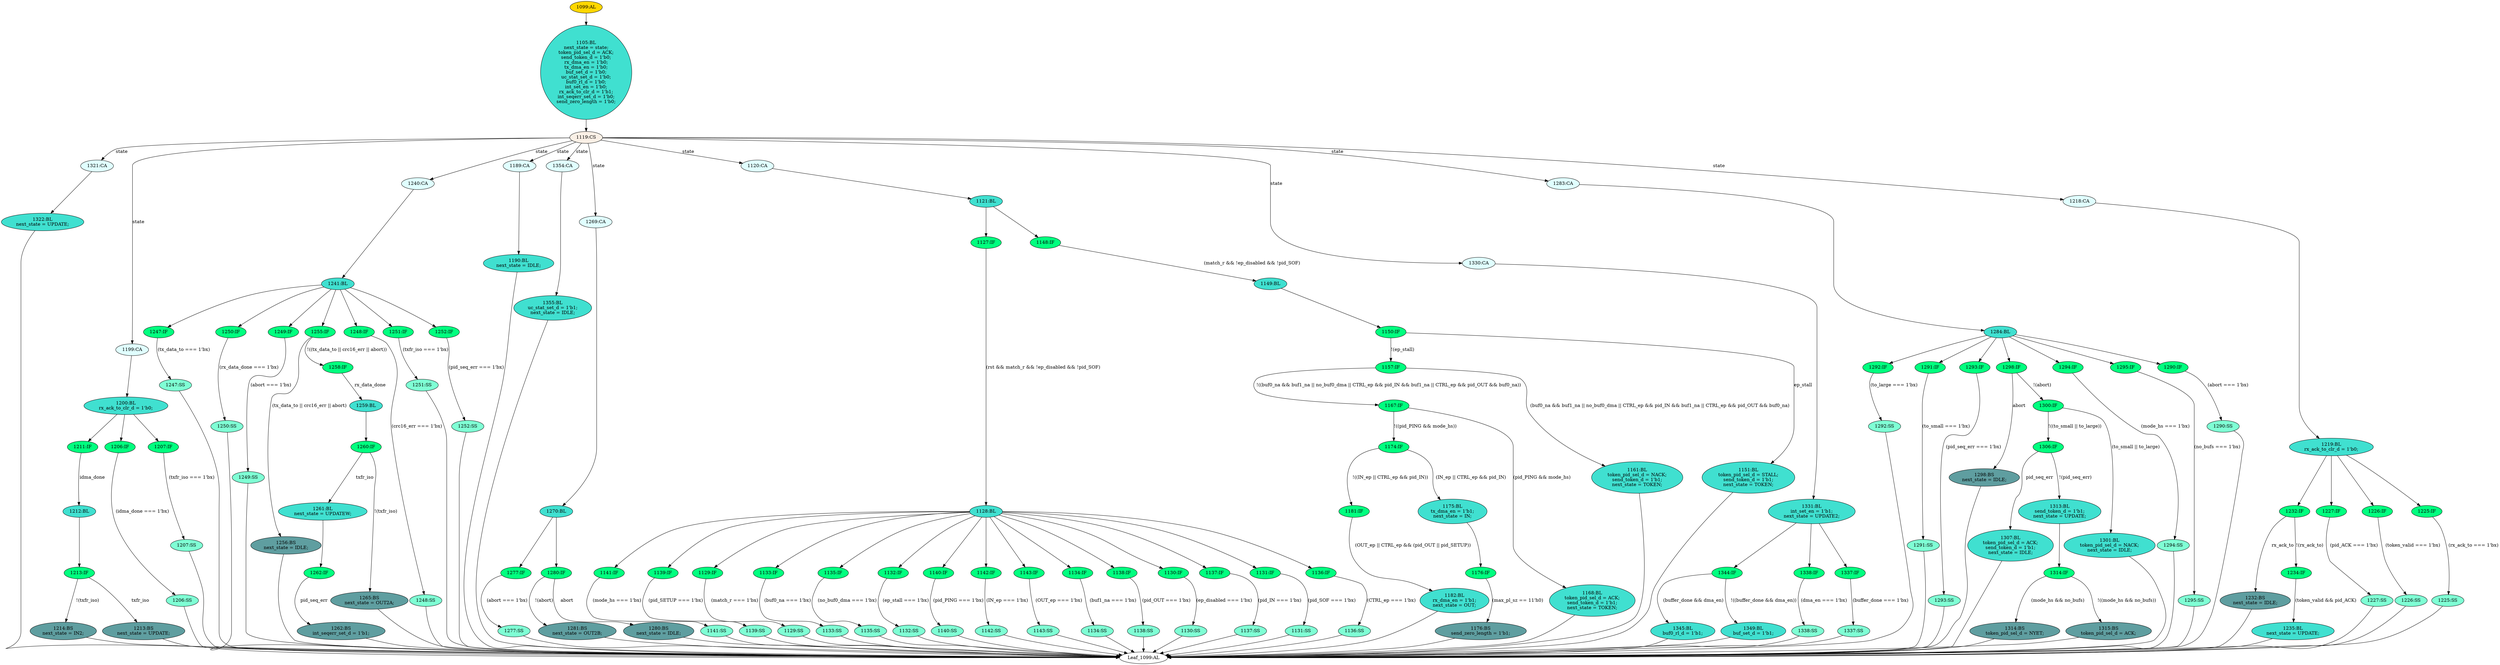 strict digraph "" {
	node [label="\N"];
	"1291:SS"	 [ast="<pyverilog.vparser.ast.SingleStatement object at 0x7fae5e1ca6d0>",
		fillcolor=aquamarine,
		label="1291:SS",
		statements="[]",
		style=filled,
		typ=SingleStatement];
	"Leaf_1099:AL"	 [def_var="['int_seqerr_set_d', 'buf0_rl_d', 'rx_dma_en', 'int_set_en', 'send_zero_length', 'uc_stat_set_d', 'rx_ack_to_clr_d', 'send_token_\
d', 'token_pid_sel_d', 'tx_dma_en', 'buf_set_d', 'next_state']",
		label="Leaf_1099:AL"];
	"1291:SS" -> "Leaf_1099:AL"	 [cond="[]",
		lineno=None];
	"1293:SS"	 [ast="<pyverilog.vparser.ast.SingleStatement object at 0x7fae5e1ca850>",
		fillcolor=aquamarine,
		label="1293:SS",
		statements="[]",
		style=filled,
		typ=SingleStatement];
	"1293:SS" -> "Leaf_1099:AL"	 [cond="[]",
		lineno=None];
	"1134:SS"	 [ast="<pyverilog.vparser.ast.SingleStatement object at 0x7fae5e1ca950>",
		fillcolor=aquamarine,
		label="1134:SS",
		statements="[]",
		style=filled,
		typ=SingleStatement];
	"1134:SS" -> "Leaf_1099:AL"	 [cond="[]",
		lineno=None];
	"1141:IF"	 [ast="<pyverilog.vparser.ast.IfStatement object at 0x7fae5e1caa50>",
		fillcolor=springgreen,
		label="1141:IF",
		statements="[]",
		style=filled,
		typ=IfStatement];
	"1141:SS"	 [ast="<pyverilog.vparser.ast.SingleStatement object at 0x7fae5e1cab10>",
		fillcolor=aquamarine,
		label="1141:SS",
		statements="[]",
		style=filled,
		typ=SingleStatement];
	"1141:IF" -> "1141:SS"	 [cond="['mode_hs']",
		label="(mode_hs === 1'bx)",
		lineno=1141];
	"1306:IF"	 [ast="<pyverilog.vparser.ast.IfStatement object at 0x7fae5e1cacd0>",
		fillcolor=springgreen,
		label="1306:IF",
		statements="[]",
		style=filled,
		typ=IfStatement];
	"1307:BL"	 [ast="<pyverilog.vparser.ast.Block object at 0x7fae5e1d7490>",
		fillcolor=turquoise,
		label="1307:BL
token_pid_sel_d = ACK;
send_token_d = 1'b1;
next_state = IDLE;",
		statements="[<pyverilog.vparser.ast.BlockingSubstitution object at 0x7fae5e1d74d0>, <pyverilog.vparser.ast.BlockingSubstitution object at 0x7fae5e1d7650>, <\
pyverilog.vparser.ast.BlockingSubstitution object at 0x7fae5e1d77d0>]",
		style=filled,
		typ=Block];
	"1306:IF" -> "1307:BL"	 [cond="['pid_seq_err']",
		label=pid_seq_err,
		lineno=1306];
	"1313:BL"	 [ast="<pyverilog.vparser.ast.Block object at 0x7fae5e1cad10>",
		fillcolor=turquoise,
		label="1313:BL
send_token_d = 1'b1;
next_state = UPDATE;",
		statements="[<pyverilog.vparser.ast.BlockingSubstitution object at 0x7fae5e1d71d0>, <pyverilog.vparser.ast.BlockingSubstitution object at 0x7fae5e1d7350>]",
		style=filled,
		typ=Block];
	"1306:IF" -> "1313:BL"	 [cond="['pid_seq_err']",
		label="!(pid_seq_err)",
		lineno=1306];
	"1241:BL"	 [ast="<pyverilog.vparser.ast.Block object at 0x7fae5e1d7c50>",
		fillcolor=turquoise,
		label="1241:BL",
		statements="[]",
		style=filled,
		typ=Block];
	"1247:IF"	 [ast="<pyverilog.vparser.ast.IfStatement object at 0x7fae5e1d7c90>",
		fillcolor=springgreen,
		label="1247:IF",
		statements="[]",
		style=filled,
		typ=IfStatement];
	"1241:BL" -> "1247:IF"	 [cond="[]",
		lineno=None];
	"1250:IF"	 [ast="<pyverilog.vparser.ast.IfStatement object at 0x7fae5e1e02d0>",
		fillcolor=springgreen,
		label="1250:IF",
		statements="[]",
		style=filled,
		typ=IfStatement];
	"1241:BL" -> "1250:IF"	 [cond="[]",
		lineno=None];
	"1249:IF"	 [ast="<pyverilog.vparser.ast.IfStatement object at 0x7fae5e1e00d0>",
		fillcolor=springgreen,
		label="1249:IF",
		statements="[]",
		style=filled,
		typ=IfStatement];
	"1241:BL" -> "1249:IF"	 [cond="[]",
		lineno=None];
	"1255:IF"	 [ast="<pyverilog.vparser.ast.IfStatement object at 0x7fae5e1e0910>",
		fillcolor=springgreen,
		label="1255:IF",
		statements="[]",
		style=filled,
		typ=IfStatement];
	"1241:BL" -> "1255:IF"	 [cond="[]",
		lineno=None];
	"1248:IF"	 [ast="<pyverilog.vparser.ast.IfStatement object at 0x7fae5e1d7e90>",
		fillcolor=springgreen,
		label="1248:IF",
		statements="[]",
		style=filled,
		typ=IfStatement];
	"1241:BL" -> "1248:IF"	 [cond="[]",
		lineno=None];
	"1251:IF"	 [ast="<pyverilog.vparser.ast.IfStatement object at 0x7fae5e1e0510>",
		fillcolor=springgreen,
		label="1251:IF",
		statements="[]",
		style=filled,
		typ=IfStatement];
	"1241:BL" -> "1251:IF"	 [cond="[]",
		lineno=None];
	"1252:IF"	 [ast="<pyverilog.vparser.ast.IfStatement object at 0x7fae5e1e0710>",
		fillcolor=springgreen,
		label="1252:IF",
		statements="[]",
		style=filled,
		typ=IfStatement];
	"1241:BL" -> "1252:IF"	 [cond="[]",
		lineno=None];
	"1301:BL"	 [ast="<pyverilog.vparser.ast.Block object at 0x7fae5e13a990>",
		fillcolor=turquoise,
		label="1301:BL
token_pid_sel_d = NACK;
next_state = IDLE;",
		statements="[<pyverilog.vparser.ast.BlockingSubstitution object at 0x7fae5e13a9d0>, <pyverilog.vparser.ast.BlockingSubstitution object at 0x7fae5e13ab50>]",
		style=filled,
		typ=Block];
	"1301:BL" -> "Leaf_1099:AL"	 [cond="[]",
		lineno=None];
	"1247:SS"	 [ast="<pyverilog.vparser.ast.SingleStatement object at 0x7fae5e1d7cd0>",
		fillcolor=aquamarine,
		label="1247:SS",
		statements="[]",
		style=filled,
		typ=SingleStatement];
	"1247:IF" -> "1247:SS"	 [cond="['tx_data_to']",
		label="(tx_data_to === 1'bx)",
		lineno=1247];
	"1292:IF"	 [ast="<pyverilog.vparser.ast.IfStatement object at 0x7fae5e1ea390>",
		fillcolor=springgreen,
		label="1292:IF",
		statements="[]",
		style=filled,
		typ=IfStatement];
	"1292:SS"	 [ast="<pyverilog.vparser.ast.SingleStatement object at 0x7fae5e1ea3d0>",
		fillcolor=aquamarine,
		label="1292:SS",
		statements="[]",
		style=filled,
		typ=SingleStatement];
	"1292:IF" -> "1292:SS"	 [cond="['to_large']",
		label="(to_large === 1'bx)",
		lineno=1292];
	"1157:IF"	 [ast="<pyverilog.vparser.ast.IfStatement object at 0x7fae5e1ea590>",
		fillcolor=springgreen,
		label="1157:IF",
		statements="[]",
		style=filled,
		typ=IfStatement];
	"1167:IF"	 [ast="<pyverilog.vparser.ast.IfStatement object at 0x7fae5e1ea5d0>",
		fillcolor=springgreen,
		label="1167:IF",
		statements="[]",
		style=filled,
		typ=IfStatement];
	"1157:IF" -> "1167:IF"	 [cond="['buf0_na', 'buf1_na', 'no_buf0_dma', 'CTRL_ep', 'pid_IN', 'buf1_na', 'CTRL_ep', 'pid_OUT', 'buf0_na']",
		label="!((buf0_na && buf1_na || no_buf0_dma || CTRL_ep && pid_IN && buf1_na || CTRL_ep && pid_OUT && buf0_na))",
		lineno=1157];
	"1161:BL"	 [ast="<pyverilog.vparser.ast.Block object at 0x7fae5e174710>",
		fillcolor=turquoise,
		label="1161:BL
token_pid_sel_d = NACK;
send_token_d = 1'b1;
next_state = TOKEN;",
		statements="[<pyverilog.vparser.ast.BlockingSubstitution object at 0x7fae5e174750>, <pyverilog.vparser.ast.BlockingSubstitution object at 0x7fae5e1748d0>, <\
pyverilog.vparser.ast.BlockingSubstitution object at 0x7fae5e174a50>]",
		style=filled,
		typ=Block];
	"1157:IF" -> "1161:BL"	 [cond="['buf0_na', 'buf1_na', 'no_buf0_dma', 'CTRL_ep', 'pid_IN', 'buf1_na', 'CTRL_ep', 'pid_OUT', 'buf0_na']",
		label="(buf0_na && buf1_na || no_buf0_dma || CTRL_ep && pid_IN && buf1_na || CTRL_ep && pid_OUT && buf0_na)",
		lineno=1157];
	"1212:BL"	 [ast="<pyverilog.vparser.ast.Block object at 0x7fae5e188710>",
		fillcolor=turquoise,
		label="1212:BL",
		statements="[]",
		style=filled,
		typ=Block];
	"1213:IF"	 [ast="<pyverilog.vparser.ast.IfStatement object at 0x7fae5e1d7950>",
		fillcolor=springgreen,
		label="1213:IF",
		statements="[]",
		style=filled,
		typ=IfStatement];
	"1212:BL" -> "1213:IF"	 [cond="[]",
		lineno=None];
	"1321:CA"	 [ast="<pyverilog.vparser.ast.Case object at 0x7fae5e17e050>",
		fillcolor=lightcyan,
		label="1321:CA",
		statements="[]",
		style=filled,
		typ=Case];
	"1322:BL"	 [ast="<pyverilog.vparser.ast.Block object at 0x7fae5e17e0d0>",
		fillcolor=turquoise,
		label="1322:BL
next_state = UPDATE;",
		statements="[<pyverilog.vparser.ast.BlockingSubstitution object at 0x7fae5e17e110>]",
		style=filled,
		typ=Block];
	"1321:CA" -> "1322:BL"	 [cond="[]",
		lineno=None];
	"1143:SS"	 [ast="<pyverilog.vparser.ast.SingleStatement object at 0x7fae5e1ea290>",
		fillcolor=aquamarine,
		label="1143:SS",
		statements="[]",
		style=filled,
		typ=SingleStatement];
	"1143:SS" -> "Leaf_1099:AL"	 [cond="[]",
		lineno=None];
	"1219:BL"	 [ast="<pyverilog.vparser.ast.Block object at 0x7fae5e17e450>",
		fillcolor=turquoise,
		label="1219:BL
rx_ack_to_clr_d = 1'b0;",
		statements="[<pyverilog.vparser.ast.BlockingSubstitution object at 0x7fae5e17e2d0>]",
		style=filled,
		typ=Block];
	"1232:IF"	 [ast="<pyverilog.vparser.ast.IfStatement object at 0x7fae5e17ea90>",
		fillcolor=springgreen,
		label="1232:IF",
		statements="[]",
		style=filled,
		typ=IfStatement];
	"1219:BL" -> "1232:IF"	 [cond="[]",
		lineno=None];
	"1227:IF"	 [ast="<pyverilog.vparser.ast.IfStatement object at 0x7fae5e17e890>",
		fillcolor=springgreen,
		label="1227:IF",
		statements="[]",
		style=filled,
		typ=IfStatement];
	"1219:BL" -> "1227:IF"	 [cond="[]",
		lineno=None];
	"1226:IF"	 [ast="<pyverilog.vparser.ast.IfStatement object at 0x7fae5e17e690>",
		fillcolor=springgreen,
		label="1226:IF",
		statements="[]",
		style=filled,
		typ=IfStatement];
	"1219:BL" -> "1226:IF"	 [cond="[]",
		lineno=None];
	"1225:IF"	 [ast="<pyverilog.vparser.ast.IfStatement object at 0x7fae5e17e490>",
		fillcolor=springgreen,
		label="1225:IF",
		statements="[]",
		style=filled,
		typ=IfStatement];
	"1219:BL" -> "1225:IF"	 [cond="[]",
		lineno=None];
	"1232:BS"	 [ast="<pyverilog.vparser.ast.BlockingSubstitution object at 0x7fae5e17ed90>",
		fillcolor=cadetblue,
		label="1232:BS
next_state = IDLE;",
		statements="[<pyverilog.vparser.ast.BlockingSubstitution object at 0x7fae5e17ed90>]",
		style=filled,
		typ=BlockingSubstitution];
	"1232:IF" -> "1232:BS"	 [cond="['rx_ack_to']",
		label=rx_ack_to,
		lineno=1232];
	"1234:IF"	 [ast="<pyverilog.vparser.ast.IfStatement object at 0x7fae5e17ead0>",
		fillcolor=springgreen,
		label="1234:IF",
		statements="[]",
		style=filled,
		typ=IfStatement];
	"1232:IF" -> "1234:IF"	 [cond="['rx_ack_to']",
		label="!(rx_ack_to)",
		lineno=1232];
	"1314:BS"	 [ast="<pyverilog.vparser.ast.BlockingSubstitution object at 0x7fae5e1caf50>",
		fillcolor=cadetblue,
		label="1314:BS
token_pid_sel_d = NYET;",
		statements="[<pyverilog.vparser.ast.BlockingSubstitution object at 0x7fae5e1caf50>]",
		style=filled,
		typ=BlockingSubstitution];
	"1314:BS" -> "Leaf_1099:AL"	 [cond="[]",
		lineno=None];
	"1249:SS"	 [ast="<pyverilog.vparser.ast.SingleStatement object at 0x7fae5e1e0110>",
		fillcolor=aquamarine,
		label="1249:SS",
		statements="[]",
		style=filled,
		typ=SingleStatement];
	"1249:SS" -> "Leaf_1099:AL"	 [cond="[]",
		lineno=None];
	"1227:SS"	 [ast="<pyverilog.vparser.ast.SingleStatement object at 0x7fae5e17e8d0>",
		fillcolor=aquamarine,
		label="1227:SS",
		statements="[]",
		style=filled,
		typ=SingleStatement];
	"1227:IF" -> "1227:SS"	 [cond="['pid_ACK']",
		label="(pid_ACK === 1'bx)",
		lineno=1227];
	"1262:BS"	 [ast="<pyverilog.vparser.ast.BlockingSubstitution object at 0x7fae5e1e0bd0>",
		fillcolor=cadetblue,
		label="1262:BS
int_seqerr_set_d = 1'b1;",
		statements="[<pyverilog.vparser.ast.BlockingSubstitution object at 0x7fae5e1e0bd0>]",
		style=filled,
		typ=BlockingSubstitution];
	"1262:BS" -> "Leaf_1099:AL"	 [cond="[]",
		lineno=None];
	"1226:SS"	 [ast="<pyverilog.vparser.ast.SingleStatement object at 0x7fae5e17e6d0>",
		fillcolor=aquamarine,
		label="1226:SS",
		statements="[]",
		style=filled,
		typ=SingleStatement];
	"1226:IF" -> "1226:SS"	 [cond="['token_valid']",
		label="(token_valid === 1'bx)",
		lineno=1226];
	"1256:BS"	 [ast="<pyverilog.vparser.ast.BlockingSubstitution object at 0x7fae5e1e0fd0>",
		fillcolor=cadetblue,
		label="1256:BS
next_state = IDLE;",
		statements="[<pyverilog.vparser.ast.BlockingSubstitution object at 0x7fae5e1e0fd0>]",
		style=filled,
		typ=BlockingSubstitution];
	"1256:BS" -> "Leaf_1099:AL"	 [cond="[]",
		lineno=None];
	"1199:CA"	 [ast="<pyverilog.vparser.ast.Case object at 0x7fae5e188050>",
		fillcolor=lightcyan,
		label="1199:CA",
		statements="[]",
		style=filled,
		typ=Case];
	"1200:BL"	 [ast="<pyverilog.vparser.ast.Block object at 0x7fae5e1880d0>",
		fillcolor=turquoise,
		label="1200:BL
rx_ack_to_clr_d = 1'b0;",
		statements="[<pyverilog.vparser.ast.BlockingSubstitution object at 0x7fae5e188550>]",
		style=filled,
		typ=Block];
	"1199:CA" -> "1200:BL"	 [cond="[]",
		lineno=None];
	"1277:IF"	 [ast="<pyverilog.vparser.ast.IfStatement object at 0x7fae5e1887d0>",
		fillcolor=springgreen,
		label="1277:IF",
		statements="[]",
		style=filled,
		typ=IfStatement];
	"1277:SS"	 [ast="<pyverilog.vparser.ast.SingleStatement object at 0x7fae5e188810>",
		fillcolor=aquamarine,
		label="1277:SS",
		statements="[]",
		style=filled,
		typ=SingleStatement];
	"1277:IF" -> "1277:SS"	 [cond="['abort']",
		label="(abort === 1'bx)",
		lineno=1277];
	"1174:IF"	 [ast="<pyverilog.vparser.ast.IfStatement object at 0x7fae5e1ea610>",
		fillcolor=springgreen,
		label="1174:IF",
		statements="[]",
		style=filled,
		typ=IfStatement];
	"1181:IF"	 [ast="<pyverilog.vparser.ast.IfStatement object at 0x7fae5e1ea650>",
		fillcolor=springgreen,
		label="1181:IF",
		statements="[]",
		style=filled,
		typ=IfStatement];
	"1174:IF" -> "1181:IF"	 [cond="['IN_ep', 'CTRL_ep', 'pid_IN']",
		label="!((IN_ep || CTRL_ep && pid_IN))",
		lineno=1174];
	"1175:BL"	 [ast="<pyverilog.vparser.ast.Block object at 0x7fae5e1eab10>",
		fillcolor=turquoise,
		label="1175:BL
tx_dma_en = 1'b1;
next_state = IN;",
		statements="[<pyverilog.vparser.ast.BlockingSubstitution object at 0x7fae5e1eadd0>, <pyverilog.vparser.ast.BlockingSubstitution object at 0x7fae5e1eaf10>]",
		style=filled,
		typ=Block];
	"1174:IF" -> "1175:BL"	 [cond="['IN_ep', 'CTRL_ep', 'pid_IN']",
		label="(IN_ep || CTRL_ep && pid_IN)",
		lineno=1174];
	"1139:IF"	 [ast="<pyverilog.vparser.ast.IfStatement object at 0x7fae5e1889d0>",
		fillcolor=springgreen,
		label="1139:IF",
		statements="[]",
		style=filled,
		typ=IfStatement];
	"1139:SS"	 [ast="<pyverilog.vparser.ast.SingleStatement object at 0x7fae5e188a10>",
		fillcolor=aquamarine,
		label="1139:SS",
		statements="[]",
		style=filled,
		typ=SingleStatement];
	"1139:IF" -> "1139:SS"	 [cond="['pid_SETUP']",
		label="(pid_SETUP === 1'bx)",
		lineno=1139];
	"1190:BL"	 [ast="<pyverilog.vparser.ast.Block object at 0x7fae5e188d10>",
		fillcolor=turquoise,
		label="1190:BL
next_state = IDLE;",
		statements="[<pyverilog.vparser.ast.BlockingSubstitution object at 0x7fae5e188bd0>]",
		style=filled,
		typ=Block];
	"1190:BL" -> "Leaf_1099:AL"	 [cond="[]",
		lineno=None];
	"1291:IF"	 [ast="<pyverilog.vparser.ast.IfStatement object at 0x7fae5e188d90>",
		fillcolor=springgreen,
		label="1291:IF",
		statements="[]",
		style=filled,
		typ=IfStatement];
	"1291:IF" -> "1291:SS"	 [cond="['to_small']",
		label="(to_small === 1'bx)",
		lineno=1291];
	"1129:IF"	 [ast="<pyverilog.vparser.ast.IfStatement object at 0x7fae5e188e90>",
		fillcolor=springgreen,
		label="1129:IF",
		statements="[]",
		style=filled,
		typ=IfStatement];
	"1129:SS"	 [ast="<pyverilog.vparser.ast.SingleStatement object at 0x7fae5e188ed0>",
		fillcolor=aquamarine,
		label="1129:SS",
		statements="[]",
		style=filled,
		typ=SingleStatement];
	"1129:IF" -> "1129:SS"	 [cond="['match_r']",
		label="(match_r === 1'bx)",
		lineno=1129];
	"1258:IF"	 [ast="<pyverilog.vparser.ast.IfStatement object at 0x7fae5e1e0950>",
		fillcolor=springgreen,
		label="1258:IF",
		statements="[]",
		style=filled,
		typ=IfStatement];
	"1259:BL"	 [ast="<pyverilog.vparser.ast.Block object at 0x7fae5e1e0990>",
		fillcolor=turquoise,
		label="1259:BL",
		statements="[]",
		style=filled,
		typ=Block];
	"1258:IF" -> "1259:BL"	 [cond="['rx_data_done']",
		label=rx_data_done,
		lineno=1258];
	"1260:IF"	 [ast="<pyverilog.vparser.ast.IfStatement object at 0x7fae5e1e09d0>",
		fillcolor=springgreen,
		label="1260:IF",
		statements="[]",
		style=filled,
		typ=IfStatement];
	"1261:BL"	 [ast="<pyverilog.vparser.ast.Block object at 0x7fae5e1e0b50>",
		fillcolor=turquoise,
		label="1261:BL
next_state = UPDATEW;",
		statements="[<pyverilog.vparser.ast.BlockingSubstitution object at 0x7fae5e1e0d90>]",
		style=filled,
		typ=Block];
	"1260:IF" -> "1261:BL"	 [cond="['txfr_iso']",
		label=txfr_iso,
		lineno=1260];
	"1265:BS"	 [ast="<pyverilog.vparser.ast.BlockingSubstitution object at 0x7fae5e1e0a10>",
		fillcolor=cadetblue,
		label="1265:BS
next_state = OUT2A;",
		statements="[<pyverilog.vparser.ast.BlockingSubstitution object at 0x7fae5e1e0a10>]",
		style=filled,
		typ=BlockingSubstitution];
	"1260:IF" -> "1265:BS"	 [cond="['txfr_iso']",
		label="!(txfr_iso)",
		lineno=1260];
	"1211:IF"	 [ast="<pyverilog.vparser.ast.IfStatement object at 0x7fae5e1886d0>",
		fillcolor=springgreen,
		label="1211:IF",
		statements="[]",
		style=filled,
		typ=IfStatement];
	"1200:BL" -> "1211:IF"	 [cond="[]",
		lineno=None];
	"1206:IF"	 [ast="<pyverilog.vparser.ast.IfStatement object at 0x7fae5e188110>",
		fillcolor=springgreen,
		label="1206:IF",
		statements="[]",
		style=filled,
		typ=IfStatement];
	"1200:BL" -> "1206:IF"	 [cond="[]",
		lineno=None];
	"1207:IF"	 [ast="<pyverilog.vparser.ast.IfStatement object at 0x7fae5e188350>",
		fillcolor=springgreen,
		label="1207:IF",
		statements="[]",
		style=filled,
		typ=IfStatement];
	"1200:BL" -> "1207:IF"	 [cond="[]",
		lineno=None];
	"1290:SS"	 [ast="<pyverilog.vparser.ast.SingleStatement object at 0x7fae5e1920d0>",
		fillcolor=aquamarine,
		label="1290:SS",
		statements="[]",
		style=filled,
		typ=SingleStatement];
	"1290:SS" -> "Leaf_1099:AL"	 [cond="[]",
		lineno=None];
	"1131:SS"	 [ast="<pyverilog.vparser.ast.SingleStatement object at 0x7fae5e1921d0>",
		fillcolor=aquamarine,
		label="1131:SS",
		statements="[]",
		style=filled,
		typ=SingleStatement];
	"1131:SS" -> "Leaf_1099:AL"	 [cond="[]",
		lineno=None];
	"1281:BS"	 [ast="<pyverilog.vparser.ast.BlockingSubstitution object at 0x7fae5e1922d0>",
		fillcolor=cadetblue,
		label="1281:BS
next_state = OUT2B;",
		statements="[<pyverilog.vparser.ast.BlockingSubstitution object at 0x7fae5e1922d0>]",
		style=filled,
		typ=BlockingSubstitution];
	"1281:BS" -> "Leaf_1099:AL"	 [cond="[]",
		lineno=None];
	"1214:BS"	 [ast="<pyverilog.vparser.ast.BlockingSubstitution object at 0x7fae5e1d7990>",
		fillcolor=cadetblue,
		label="1214:BS
next_state = IN2;",
		statements="[<pyverilog.vparser.ast.BlockingSubstitution object at 0x7fae5e1d7990>]",
		style=filled,
		typ=BlockingSubstitution];
	"1214:BS" -> "Leaf_1099:AL"	 [cond="[]",
		lineno=None];
	"1133:IF"	 [ast="<pyverilog.vparser.ast.IfStatement object at 0x7fae5e192410>",
		fillcolor=springgreen,
		label="1133:IF",
		statements="[]",
		style=filled,
		typ=IfStatement];
	"1133:SS"	 [ast="<pyverilog.vparser.ast.SingleStatement object at 0x7fae5e192450>",
		fillcolor=aquamarine,
		label="1133:SS",
		statements="[]",
		style=filled,
		typ=SingleStatement];
	"1133:IF" -> "1133:SS"	 [cond="['buf0_na']",
		label="(buf0_na === 1'bx)",
		lineno=1133];
	"1251:SS"	 [ast="<pyverilog.vparser.ast.SingleStatement object at 0x7fae5e1e0550>",
		fillcolor=aquamarine,
		label="1251:SS",
		statements="[]",
		style=filled,
		typ=SingleStatement];
	"1251:SS" -> "Leaf_1099:AL"	 [cond="[]",
		lineno=None];
	"1337:SS"	 [ast="<pyverilog.vparser.ast.SingleStatement object at 0x7fae5e13afd0>",
		fillcolor=aquamarine,
		label="1337:SS",
		statements="[]",
		style=filled,
		typ=SingleStatement];
	"1337:SS" -> "Leaf_1099:AL"	 [cond="[]",
		lineno=None];
	"1150:IF"	 [ast="<pyverilog.vparser.ast.IfStatement object at 0x7fae5e131890>",
		fillcolor=springgreen,
		label="1150:IF",
		statements="[]",
		style=filled,
		typ=IfStatement];
	"1150:IF" -> "1157:IF"	 [cond="['ep_stall']",
		label="!(ep_stall)",
		lineno=1150];
	"1151:BL"	 [ast="<pyverilog.vparser.ast.Block object at 0x7fae5e1318d0>",
		fillcolor=turquoise,
		label="1151:BL
token_pid_sel_d = STALL;
send_token_d = 1'b1;
next_state = TOKEN;",
		statements="[<pyverilog.vparser.ast.BlockingSubstitution object at 0x7fae5e131910>, <pyverilog.vparser.ast.BlockingSubstitution object at 0x7fae5e131ad0>, <\
pyverilog.vparser.ast.BlockingSubstitution object at 0x7fae5e131c50>]",
		style=filled,
		typ=Block];
	"1150:IF" -> "1151:BL"	 [cond="['ep_stall']",
		label=ep_stall,
		lineno=1150];
	"1355:BL"	 [ast="<pyverilog.vparser.ast.Block object at 0x7fae5e1928d0>",
		fillcolor=turquoise,
		label="1355:BL
uc_stat_set_d = 1'b1;
next_state = IDLE;",
		statements="[<pyverilog.vparser.ast.BlockingSubstitution object at 0x7fae5e192610>, <pyverilog.vparser.ast.BlockingSubstitution object at 0x7fae5e192790>]",
		style=filled,
		typ=Block];
	"1355:BL" -> "Leaf_1099:AL"	 [cond="[]",
		lineno=None];
	"1240:CA"	 [ast="<pyverilog.vparser.ast.Case object at 0x7fae5e192910>",
		fillcolor=lightcyan,
		label="1240:CA",
		statements="[]",
		style=filled,
		typ=Case];
	"1240:CA" -> "1241:BL"	 [cond="[]",
		lineno=None];
	"1176:IF"	 [ast="<pyverilog.vparser.ast.IfStatement object at 0x7fae5e1eab50>",
		fillcolor=springgreen,
		label="1176:IF",
		statements="[]",
		style=filled,
		typ=IfStatement];
	"1176:BS"	 [ast="<pyverilog.vparser.ast.BlockingSubstitution object at 0x7fae5e1eab90>",
		fillcolor=cadetblue,
		label="1176:BS
send_zero_length = 1'b1;",
		statements="[<pyverilog.vparser.ast.BlockingSubstitution object at 0x7fae5e1eab90>]",
		style=filled,
		typ=BlockingSubstitution];
	"1176:IF" -> "1176:BS"	 [cond="['max_pl_sz']",
		label="(max_pl_sz == 11'h0)",
		lineno=1176];
	"1250:SS"	 [ast="<pyverilog.vparser.ast.SingleStatement object at 0x7fae5e1e0310>",
		fillcolor=aquamarine,
		label="1250:SS",
		statements="[]",
		style=filled,
		typ=SingleStatement];
	"1250:IF" -> "1250:SS"	 [cond="['rx_data_done']",
		label="(rx_data_done === 1'bx)",
		lineno=1250];
	"1127:IF"	 [ast="<pyverilog.vparser.ast.IfStatement object at 0x7fae5e1929d0>",
		fillcolor=springgreen,
		label="1127:IF",
		statements="[]",
		style=filled,
		typ=IfStatement];
	"1128:BL"	 [ast="<pyverilog.vparser.ast.Block object at 0x7fae5e192a10>",
		fillcolor=turquoise,
		label="1128:BL",
		statements="[]",
		style=filled,
		typ=Block];
	"1127:IF" -> "1128:BL"	 [cond="['rst', 'match_r', 'ep_disabled', 'pid_SOF']",
		label="(rst && match_r && !ep_disabled && !pid_SOF)",
		lineno=1127];
	"1293:IF"	 [ast="<pyverilog.vparser.ast.IfStatement object at 0x7fae5e19ded0>",
		fillcolor=springgreen,
		label="1293:IF",
		statements="[]",
		style=filled,
		typ=IfStatement];
	"1293:IF" -> "1293:SS"	 [cond="['pid_seq_err']",
		label="(pid_seq_err === 1'bx)",
		lineno=1293];
	"1344:IF"	 [ast="<pyverilog.vparser.ast.IfStatement object at 0x7fae5e19dfd0>",
		fillcolor=springgreen,
		label="1344:IF",
		statements="[]",
		style=filled,
		typ=IfStatement];
	"1345:BL"	 [ast="<pyverilog.vparser.ast.Block object at 0x7fae5e1a8210>",
		fillcolor=turquoise,
		label="1345:BL
buf0_rl_d = 1'b1;",
		statements="[<pyverilog.vparser.ast.BlockingSubstitution object at 0x7fae5e1a8250>]",
		style=filled,
		typ=Block];
	"1344:IF" -> "1345:BL"	 [cond="['buffer_done', 'dma_en']",
		label="(buffer_done && dma_en)",
		lineno=1344];
	"1349:BL"	 [ast="<pyverilog.vparser.ast.Block object at 0x7fae5e1a8050>",
		fillcolor=turquoise,
		label="1349:BL
buf_set_d = 1'b1;",
		statements="[<pyverilog.vparser.ast.BlockingSubstitution object at 0x7fae5e1a8090>]",
		style=filled,
		typ=Block];
	"1344:IF" -> "1349:BL"	 [cond="['buffer_done', 'dma_en']",
		label="!((buffer_done && dma_en))",
		lineno=1344];
	"1167:IF" -> "1174:IF"	 [cond="['pid_PING', 'mode_hs']",
		label="!((pid_PING && mode_hs))",
		lineno=1167];
	"1168:BL"	 [ast="<pyverilog.vparser.ast.Block object at 0x7fae5e1741d0>",
		fillcolor=turquoise,
		label="1168:BL
token_pid_sel_d = ACK;
send_token_d = 1'b1;
next_state = TOKEN;",
		statements="[<pyverilog.vparser.ast.BlockingSubstitution object at 0x7fae5e174210>, <pyverilog.vparser.ast.BlockingSubstitution object at 0x7fae5e174390>, <\
pyverilog.vparser.ast.BlockingSubstitution object at 0x7fae5e174510>]",
		style=filled,
		typ=Block];
	"1167:IF" -> "1168:BL"	 [cond="['pid_PING', 'mode_hs']",
		label="(pid_PING && mode_hs)",
		lineno=1167];
	"1099:AL"	 [ast="<pyverilog.vparser.ast.Always object at 0x7fae5e143750>",
		clk_sens=False,
		fillcolor=gold,
		label="1099:AL",
		sens="['state', 'ep_stall', 'buf0_na', 'buf1_na', 'pid_seq_err', 'idma_done', 'token_valid', 'pid_ACK', 'rx_data_done', 'tx_data_to', '\
crc16_err', 'ep_disabled', 'no_bufs', 'mode_hs', 'dma_en', 'rx_ack_to', 'pid_PING', 'txfr_iso', 'to_small', 'to_large', 'CTRL_ep', '\
pid_IN', 'pid_OUT', 'IN_ep', 'OUT_ep', 'pid_SETUP', 'pid_SOF', 'match_r', 'abort', 'buffer_done', 'no_buf0_dma', 'max_pl_sz']",
		statements="[]",
		style=filled,
		typ=Always,
		use_var="['pid_SOF', 'dma_en', 'tx_data_to', 'pid_OUT', 'pid_PING', 'abort', 'pid_IN', 'pid_seq_err', 'no_bufs', 'rx_ack_to', 'ep_disabled', '\
crc16_err', 'state', 'ep_stall', 'CTRL_ep', 'to_small', 'rx_data_done', 'idma_done', 'to_large', 'mode_hs', 'buf0_na', 'rst', 'OUT_\
ep', 'buf1_na', 'pid_ACK', 'no_buf0_dma', 'max_pl_sz', 'token_valid', 'buffer_done', 'txfr_iso', 'pid_SETUP', 'IN_ep', 'match_r']"];
	"1105:BL"	 [ast="<pyverilog.vparser.ast.Block object at 0x7fae5e131690>",
		fillcolor=turquoise,
		label="1105:BL
next_state = state;
token_pid_sel_d = ACK;
send_token_d = 1'b0;
rx_dma_en = 1'b0;
tx_dma_en = 1'b0;
buf_set_d = 1'b0;
uc_\
stat_set_d = 1'b0;
buf0_rl_d = 1'b0;
int_set_en = 1'b0;
rx_ack_to_clr_d = 1'b1;
int_seqerr_set_d = 1'b0;
send_zero_length = 1'b0;",
		statements="[<pyverilog.vparser.ast.BlockingSubstitution object at 0x7fae5e1a85d0>, <pyverilog.vparser.ast.BlockingSubstitution object at 0x7fae5e1a8710>, <\
pyverilog.vparser.ast.BlockingSubstitution object at 0x7fae5e1a8890>, <pyverilog.vparser.ast.BlockingSubstitution object at 0x7fae5e1a8a10>, <\
pyverilog.vparser.ast.BlockingSubstitution object at 0x7fae5e1a8b50>, <pyverilog.vparser.ast.BlockingSubstitution object at 0x7fae5e1a8c90>, <\
pyverilog.vparser.ast.BlockingSubstitution object at 0x7fae5e1a8dd0>, <pyverilog.vparser.ast.BlockingSubstitution object at 0x7fae5e1a8f50>, <\
pyverilog.vparser.ast.BlockingSubstitution object at 0x7fae5e1310d0>, <pyverilog.vparser.ast.BlockingSubstitution object at 0x7fae5e131210>, <\
pyverilog.vparser.ast.BlockingSubstitution object at 0x7fae5e131390>, <pyverilog.vparser.ast.BlockingSubstitution object at 0x7fae5e131510>]",
		style=filled,
		typ=Block];
	"1099:AL" -> "1105:BL"	 [cond="[]",
		lineno=None];
	"1176:BS" -> "Leaf_1099:AL"	 [cond="[]",
		lineno=None];
	"1140:SS"	 [ast="<pyverilog.vparser.ast.SingleStatement object at 0x7fae5e19d8d0>",
		fillcolor=aquamarine,
		label="1140:SS",
		statements="[]",
		style=filled,
		typ=SingleStatement];
	"1140:SS" -> "Leaf_1099:AL"	 [cond="[]",
		lineno=None];
	"1119:CS"	 [ast="<pyverilog.vparser.ast.CaseStatement object at 0x7fae5e1316d0>",
		fillcolor=linen,
		label="1119:CS",
		statements="[]",
		style=filled,
		typ=CaseStatement];
	"1105:BL" -> "1119:CS"	 [cond="[]",
		lineno=None];
	"1262:IF"	 [ast="<pyverilog.vparser.ast.IfStatement object at 0x7fae5e1e0b90>",
		fillcolor=springgreen,
		label="1262:IF",
		statements="[]",
		style=filled,
		typ=IfStatement];
	"1262:IF" -> "1262:BS"	 [cond="['pid_seq_err']",
		label=pid_seq_err,
		lineno=1262];
	"1149:BL"	 [ast="<pyverilog.vparser.ast.Block object at 0x7fae5e131850>",
		fillcolor=turquoise,
		label="1149:BL",
		statements="[]",
		style=filled,
		typ=Block];
	"1149:BL" -> "1150:IF"	 [cond="[]",
		lineno=None];
	"1259:BL" -> "1260:IF"	 [cond="[]",
		lineno=None];
	"1307:BL" -> "Leaf_1099:AL"	 [cond="[]",
		lineno=None];
	"1338:IF"	 [ast="<pyverilog.vparser.ast.IfStatement object at 0x7fae5e143210>",
		fillcolor=springgreen,
		label="1338:IF",
		statements="[]",
		style=filled,
		typ=IfStatement];
	"1338:SS"	 [ast="<pyverilog.vparser.ast.SingleStatement object at 0x7fae5e143250>",
		fillcolor=aquamarine,
		label="1338:SS",
		statements="[]",
		style=filled,
		typ=SingleStatement];
	"1338:IF" -> "1338:SS"	 [cond="['dma_en']",
		label="(dma_en === 1'bx)",
		lineno=1338];
	"1189:CA"	 [ast="<pyverilog.vparser.ast.Case object at 0x7fae5e131fd0>",
		fillcolor=lightcyan,
		label="1189:CA",
		statements="[]",
		style=filled,
		typ=Case];
	"1189:CA" -> "1190:BL"	 [cond="[]",
		lineno=None];
	"1135:IF"	 [ast="<pyverilog.vparser.ast.IfStatement object at 0x7fae5e19d090>",
		fillcolor=springgreen,
		label="1135:IF",
		statements="[]",
		style=filled,
		typ=IfStatement];
	"1135:SS"	 [ast="<pyverilog.vparser.ast.SingleStatement object at 0x7fae5e19d0d0>",
		fillcolor=aquamarine,
		label="1135:SS",
		statements="[]",
		style=filled,
		typ=SingleStatement];
	"1135:IF" -> "1135:SS"	 [cond="['no_buf0_dma']",
		label="(no_buf0_dma === 1'bx)",
		lineno=1135];
	"1354:CA"	 [ast="<pyverilog.vparser.ast.Case object at 0x7fae5e143690>",
		fillcolor=lightcyan,
		label="1354:CA",
		statements="[]",
		style=filled,
		typ=Case];
	"1354:CA" -> "1355:BL"	 [cond="[]",
		lineno=None];
	"1269:CA"	 [ast="<pyverilog.vparser.ast.Case object at 0x7fae5e13a190>",
		fillcolor=lightcyan,
		label="1269:CA",
		statements="[]",
		style=filled,
		typ=Case];
	"1270:BL"	 [ast="<pyverilog.vparser.ast.Block object at 0x7fae5e13a210>",
		fillcolor=turquoise,
		label="1270:BL",
		statements="[]",
		style=filled,
		typ=Block];
	"1269:CA" -> "1270:BL"	 [cond="[]",
		lineno=None];
	"1315:BS"	 [ast="<pyverilog.vparser.ast.BlockingSubstitution object at 0x7fae5e1cad90>",
		fillcolor=cadetblue,
		label="1315:BS
token_pid_sel_d = ACK;",
		statements="[<pyverilog.vparser.ast.BlockingSubstitution object at 0x7fae5e1cad90>]",
		style=filled,
		typ=BlockingSubstitution];
	"1315:BS" -> "Leaf_1099:AL"	 [cond="[]",
		lineno=None];
	"1270:BL" -> "1277:IF"	 [cond="[]",
		lineno=None];
	"1280:IF"	 [ast="<pyverilog.vparser.ast.IfStatement object at 0x7fae5e13a250>",
		fillcolor=springgreen,
		label="1280:IF",
		statements="[]",
		style=filled,
		typ=IfStatement];
	"1270:BL" -> "1280:IF"	 [cond="[]",
		lineno=None];
	"1142:SS"	 [ast="<pyverilog.vparser.ast.SingleStatement object at 0x7fae5e19dad0>",
		fillcolor=aquamarine,
		label="1142:SS",
		statements="[]",
		style=filled,
		typ=SingleStatement];
	"1142:SS" -> "Leaf_1099:AL"	 [cond="[]",
		lineno=None];
	"1248:SS"	 [ast="<pyverilog.vparser.ast.SingleStatement object at 0x7fae5e1d7ed0>",
		fillcolor=aquamarine,
		label="1248:SS",
		statements="[]",
		style=filled,
		typ=SingleStatement];
	"1248:SS" -> "Leaf_1099:AL"	 [cond="[]",
		lineno=None];
	"1211:IF" -> "1212:BL"	 [cond="['idma_done']",
		label=idma_done,
		lineno=1211];
	"1314:IF"	 [ast="<pyverilog.vparser.ast.IfStatement object at 0x7fae5e1cad50>",
		fillcolor=springgreen,
		label="1314:IF",
		statements="[]",
		style=filled,
		typ=IfStatement];
	"1313:BL" -> "1314:IF"	 [cond="[]",
		lineno=None];
	"1139:SS" -> "Leaf_1099:AL"	 [cond="[]",
		lineno=None];
	"1130:SS"	 [ast="<pyverilog.vparser.ast.SingleStatement object at 0x7fae5e192a90>",
		fillcolor=aquamarine,
		label="1130:SS",
		statements="[]",
		style=filled,
		typ=SingleStatement];
	"1130:SS" -> "Leaf_1099:AL"	 [cond="[]",
		lineno=None];
	"1132:IF"	 [ast="<pyverilog.vparser.ast.IfStatement object at 0x7fae5e192d50>",
		fillcolor=springgreen,
		label="1132:IF",
		statements="[]",
		style=filled,
		typ=IfStatement];
	"1132:SS"	 [ast="<pyverilog.vparser.ast.SingleStatement object at 0x7fae5e192d90>",
		fillcolor=aquamarine,
		label="1132:SS",
		statements="[]",
		style=filled,
		typ=SingleStatement];
	"1132:IF" -> "1132:SS"	 [cond="['ep_stall']",
		label="(ep_stall === 1'bx)",
		lineno=1132];
	"1206:SS"	 [ast="<pyverilog.vparser.ast.SingleStatement object at 0x7fae5e188150>",
		fillcolor=aquamarine,
		label="1206:SS",
		statements="[]",
		style=filled,
		typ=SingleStatement];
	"1206:IF" -> "1206:SS"	 [cond="['idma_done']",
		label="(idma_done === 1'bx)",
		lineno=1206];
	"1331:BL"	 [ast="<pyverilog.vparser.ast.Block object at 0x7fae5e13af50>",
		fillcolor=turquoise,
		label="1331:BL
int_set_en = 1'b1;
next_state = UPDATE2;",
		statements="[<pyverilog.vparser.ast.BlockingSubstitution object at 0x7fae5e143410>, <pyverilog.vparser.ast.BlockingSubstitution object at 0x7fae5e143550>]",
		style=filled,
		typ=Block];
	"1331:BL" -> "1344:IF"	 [cond="[]",
		lineno=None];
	"1331:BL" -> "1338:IF"	 [cond="[]",
		lineno=None];
	"1337:IF"	 [ast="<pyverilog.vparser.ast.IfStatement object at 0x7fae5e13af90>",
		fillcolor=springgreen,
		label="1337:IF",
		statements="[]",
		style=filled,
		typ=IfStatement];
	"1331:BL" -> "1337:IF"	 [cond="[]",
		lineno=None];
	"1249:IF" -> "1249:SS"	 [cond="['abort']",
		label="(abort === 1'bx)",
		lineno=1249];
	"1182:BL"	 [ast="<pyverilog.vparser.ast.Block object at 0x7fae5e1ea690>",
		fillcolor=turquoise,
		label="1182:BL
rx_dma_en = 1'b1;
next_state = OUT;",
		statements="[<pyverilog.vparser.ast.BlockingSubstitution object at 0x7fae5e1ea6d0>, <pyverilog.vparser.ast.BlockingSubstitution object at 0x7fae5e1ea810>]",
		style=filled,
		typ=Block];
	"1181:IF" -> "1182:BL"	 [cond="['OUT_ep', 'CTRL_ep', 'pid_OUT', 'pid_SETUP']",
		label="(OUT_ep || CTRL_ep && (pid_OUT || pid_SETUP))",
		lineno=1181];
	"1120:CA"	 [ast="<pyverilog.vparser.ast.Case object at 0x7fae5e131750>",
		fillcolor=lightcyan,
		label="1120:CA",
		statements="[]",
		style=filled,
		typ=Case];
	"1121:BL"	 [ast="<pyverilog.vparser.ast.Block object at 0x7fae5e1317d0>",
		fillcolor=turquoise,
		label="1121:BL",
		statements="[]",
		style=filled,
		typ=Block];
	"1120:CA" -> "1121:BL"	 [cond="[]",
		lineno=None];
	"1255:IF" -> "1256:BS"	 [cond="['tx_data_to', 'crc16_err', 'abort']",
		label="(tx_data_to || crc16_err || abort)",
		lineno=1255];
	"1255:IF" -> "1258:IF"	 [cond="['tx_data_to', 'crc16_err', 'abort']",
		label="!((tx_data_to || crc16_err || abort))",
		lineno=1255];
	"1277:SS" -> "Leaf_1099:AL"	 [cond="[]",
		lineno=None];
	"1232:BS" -> "Leaf_1099:AL"	 [cond="[]",
		lineno=None];
	"1292:SS" -> "Leaf_1099:AL"	 [cond="[]",
		lineno=None];
	"1338:SS" -> "Leaf_1099:AL"	 [cond="[]",
		lineno=None];
	"1213:IF" -> "1214:BS"	 [cond="['txfr_iso']",
		label="!(txfr_iso)",
		lineno=1213];
	"1213:BS"	 [ast="<pyverilog.vparser.ast.BlockingSubstitution object at 0x7fae5e1d7ad0>",
		fillcolor=cadetblue,
		label="1213:BS
next_state = UPDATE;",
		statements="[<pyverilog.vparser.ast.BlockingSubstitution object at 0x7fae5e1d7ad0>]",
		style=filled,
		typ=BlockingSubstitution];
	"1213:IF" -> "1213:BS"	 [cond="['txfr_iso']",
		label=txfr_iso,
		lineno=1213];
	"1136:SS"	 [ast="<pyverilog.vparser.ast.SingleStatement object at 0x7fae5e19d2d0>",
		fillcolor=aquamarine,
		label="1136:SS",
		statements="[]",
		style=filled,
		typ=SingleStatement];
	"1136:SS" -> "Leaf_1099:AL"	 [cond="[]",
		lineno=None];
	"1182:BL" -> "Leaf_1099:AL"	 [cond="[]",
		lineno=None];
	"1298:IF"	 [ast="<pyverilog.vparser.ast.IfStatement object at 0x7fae5e13a910>",
		fillcolor=springgreen,
		label="1298:IF",
		statements="[]",
		style=filled,
		typ=IfStatement];
	"1298:BS"	 [ast="<pyverilog.vparser.ast.BlockingSubstitution object at 0x7fae5e13ad50>",
		fillcolor=cadetblue,
		label="1298:BS
next_state = IDLE;",
		statements="[<pyverilog.vparser.ast.BlockingSubstitution object at 0x7fae5e13ad50>]",
		style=filled,
		typ=BlockingSubstitution];
	"1298:IF" -> "1298:BS"	 [cond="['abort']",
		label=abort,
		lineno=1298];
	"1300:IF"	 [ast="<pyverilog.vparser.ast.IfStatement object at 0x7fae5e13a950>",
		fillcolor=springgreen,
		label="1300:IF",
		statements="[]",
		style=filled,
		typ=IfStatement];
	"1298:IF" -> "1300:IF"	 [cond="['abort']",
		label="!(abort)",
		lineno=1298];
	"1225:SS"	 [ast="<pyverilog.vparser.ast.SingleStatement object at 0x7fae5e17e4d0>",
		fillcolor=aquamarine,
		label="1225:SS",
		statements="[]",
		style=filled,
		typ=SingleStatement];
	"1225:IF" -> "1225:SS"	 [cond="['rx_ack_to']",
		label="(rx_ack_to === 1'bx)",
		lineno=1225];
	"1252:SS"	 [ast="<pyverilog.vparser.ast.SingleStatement object at 0x7fae5e1e0750>",
		fillcolor=aquamarine,
		label="1252:SS",
		statements="[]",
		style=filled,
		typ=SingleStatement];
	"1252:SS" -> "Leaf_1099:AL"	 [cond="[]",
		lineno=None];
	"1206:SS" -> "Leaf_1099:AL"	 [cond="[]",
		lineno=None];
	"1261:BL" -> "1262:IF"	 [cond="[]",
		lineno=None];
	"1161:BL" -> "Leaf_1099:AL"	 [cond="[]",
		lineno=None];
	"1175:BL" -> "1176:IF"	 [cond="[]",
		lineno=None];
	"1168:BL" -> "Leaf_1099:AL"	 [cond="[]",
		lineno=None];
	"1226:SS" -> "Leaf_1099:AL"	 [cond="[]",
		lineno=None];
	"1140:IF"	 [ast="<pyverilog.vparser.ast.IfStatement object at 0x7fae5e19d890>",
		fillcolor=springgreen,
		label="1140:IF",
		statements="[]",
		style=filled,
		typ=IfStatement];
	"1140:IF" -> "1140:SS"	 [cond="['pid_PING']",
		label="(pid_PING === 1'bx)",
		lineno=1140];
	"1142:IF"	 [ast="<pyverilog.vparser.ast.IfStatement object at 0x7fae5e19da90>",
		fillcolor=springgreen,
		label="1142:IF",
		statements="[]",
		style=filled,
		typ=IfStatement];
	"1142:IF" -> "1142:SS"	 [cond="['IN_ep']",
		label="(IN_ep === 1'bx)",
		lineno=1142];
	"1143:IF"	 [ast="<pyverilog.vparser.ast.IfStatement object at 0x7fae5e17ef10>",
		fillcolor=springgreen,
		label="1143:IF",
		statements="[]",
		style=filled,
		typ=IfStatement];
	"1143:IF" -> "1143:SS"	 [cond="['OUT_ep']",
		label="(OUT_ep === 1'bx)",
		lineno=1143];
	"1280:IF" -> "1281:BS"	 [cond="['abort']",
		label="!(abort)",
		lineno=1280];
	"1280:BS"	 [ast="<pyverilog.vparser.ast.BlockingSubstitution object at 0x7fae5e1a8490>",
		fillcolor=cadetblue,
		label="1280:BS
next_state = IDLE;",
		statements="[<pyverilog.vparser.ast.BlockingSubstitution object at 0x7fae5e1a8490>]",
		style=filled,
		typ=BlockingSubstitution];
	"1280:IF" -> "1280:BS"	 [cond="['abort']",
		label=abort,
		lineno=1280];
	"1134:IF"	 [ast="<pyverilog.vparser.ast.IfStatement object at 0x7fae5e192f50>",
		fillcolor=springgreen,
		label="1134:IF",
		statements="[]",
		style=filled,
		typ=IfStatement];
	"1134:IF" -> "1134:SS"	 [cond="['buf1_na']",
		label="(buf1_na === 1'bx)",
		lineno=1134];
	"1298:BS" -> "Leaf_1099:AL"	 [cond="[]",
		lineno=None];
	"1248:IF" -> "1248:SS"	 [cond="['crc16_err']",
		label="(crc16_err === 1'bx)",
		lineno=1248];
	"1138:IF"	 [ast="<pyverilog.vparser.ast.IfStatement object at 0x7fae5e19d690>",
		fillcolor=springgreen,
		label="1138:IF",
		statements="[]",
		style=filled,
		typ=IfStatement];
	"1138:SS"	 [ast="<pyverilog.vparser.ast.SingleStatement object at 0x7fae5e19d6d0>",
		fillcolor=aquamarine,
		label="1138:SS",
		statements="[]",
		style=filled,
		typ=SingleStatement];
	"1138:IF" -> "1138:SS"	 [cond="['pid_OUT']",
		label="(pid_OUT === 1'bx)",
		lineno=1138];
	"1141:SS" -> "Leaf_1099:AL"	 [cond="[]",
		lineno=None];
	"1247:SS" -> "Leaf_1099:AL"	 [cond="[]",
		lineno=None];
	"1280:BS" -> "Leaf_1099:AL"	 [cond="[]",
		lineno=None];
	"1294:IF"	 [ast="<pyverilog.vparser.ast.IfStatement object at 0x7fae5e13a510>",
		fillcolor=springgreen,
		label="1294:IF",
		statements="[]",
		style=filled,
		typ=IfStatement];
	"1294:SS"	 [ast="<pyverilog.vparser.ast.SingleStatement object at 0x7fae5e13a550>",
		fillcolor=aquamarine,
		label="1294:SS",
		statements="[]",
		style=filled,
		typ=SingleStatement];
	"1294:IF" -> "1294:SS"	 [cond="['mode_hs']",
		label="(mode_hs === 1'bx)",
		lineno=1294];
	"1330:CA"	 [ast="<pyverilog.vparser.ast.Case object at 0x7fae5e13aed0>",
		fillcolor=lightcyan,
		label="1330:CA",
		statements="[]",
		style=filled,
		typ=Case];
	"1330:CA" -> "1331:BL"	 [cond="[]",
		lineno=None];
	"1151:BL" -> "Leaf_1099:AL"	 [cond="[]",
		lineno=None];
	"1148:IF"	 [ast="<pyverilog.vparser.ast.IfStatement object at 0x7fae5e131810>",
		fillcolor=springgreen,
		label="1148:IF",
		statements="[]",
		style=filled,
		typ=IfStatement];
	"1148:IF" -> "1149:BL"	 [cond="['match_r', 'ep_disabled', 'pid_SOF']",
		label="(match_r && !ep_disabled && !pid_SOF)",
		lineno=1148];
	"1251:IF" -> "1251:SS"	 [cond="['txfr_iso']",
		label="(txfr_iso === 1'bx)",
		lineno=1251];
	"1345:BL" -> "Leaf_1099:AL"	 [cond="[]",
		lineno=None];
	"1295:IF"	 [ast="<pyverilog.vparser.ast.IfStatement object at 0x7fae5e13a710>",
		fillcolor=springgreen,
		label="1295:IF",
		statements="[]",
		style=filled,
		typ=IfStatement];
	"1295:SS"	 [ast="<pyverilog.vparser.ast.SingleStatement object at 0x7fae5e13a750>",
		fillcolor=aquamarine,
		label="1295:SS",
		statements="[]",
		style=filled,
		typ=SingleStatement];
	"1295:IF" -> "1295:SS"	 [cond="['no_bufs']",
		label="(no_bufs === 1'bx)",
		lineno=1295];
	"1284:BL"	 [ast="<pyverilog.vparser.ast.Block object at 0x7fae5e13a390>",
		fillcolor=turquoise,
		label="1284:BL",
		statements="[]",
		style=filled,
		typ=Block];
	"1284:BL" -> "1292:IF"	 [cond="[]",
		lineno=None];
	"1284:BL" -> "1291:IF"	 [cond="[]",
		lineno=None];
	"1284:BL" -> "1293:IF"	 [cond="[]",
		lineno=None];
	"1284:BL" -> "1298:IF"	 [cond="[]",
		lineno=None];
	"1284:BL" -> "1294:IF"	 [cond="[]",
		lineno=None];
	"1284:BL" -> "1295:IF"	 [cond="[]",
		lineno=None];
	"1290:IF"	 [ast="<pyverilog.vparser.ast.IfStatement object at 0x7fae5e13a3d0>",
		fillcolor=springgreen,
		label="1290:IF",
		statements="[]",
		style=filled,
		typ=IfStatement];
	"1284:BL" -> "1290:IF"	 [cond="[]",
		lineno=None];
	"1235:BL"	 [ast="<pyverilog.vparser.ast.Block object at 0x7fae5e17eb10>",
		fillcolor=turquoise,
		label="1235:BL
next_state = UPDATE;",
		statements="[<pyverilog.vparser.ast.BlockingSubstitution object at 0x7fae5e17eb50>]",
		style=filled,
		typ=Block];
	"1234:IF" -> "1235:BL"	 [cond="['token_valid', 'pid_ACK']",
		label="(token_valid && pid_ACK)",
		lineno=1234];
	"1295:SS" -> "Leaf_1099:AL"	 [cond="[]",
		lineno=None];
	"1322:BL" -> "Leaf_1099:AL"	 [cond="[]",
		lineno=None];
	"1138:SS" -> "Leaf_1099:AL"	 [cond="[]",
		lineno=None];
	"1250:SS" -> "Leaf_1099:AL"	 [cond="[]",
		lineno=None];
	"1283:CA"	 [ast="<pyverilog.vparser.ast.Case object at 0x7fae5e13a310>",
		fillcolor=lightcyan,
		label="1283:CA",
		statements="[]",
		style=filled,
		typ=Case];
	"1283:CA" -> "1284:BL"	 [cond="[]",
		lineno=None];
	"1225:SS" -> "Leaf_1099:AL"	 [cond="[]",
		lineno=None];
	"1132:SS" -> "Leaf_1099:AL"	 [cond="[]",
		lineno=None];
	"1349:BL" -> "Leaf_1099:AL"	 [cond="[]",
		lineno=None];
	"1218:CA"	 [ast="<pyverilog.vparser.ast.Case object at 0x7fae5e13a0d0>",
		fillcolor=lightcyan,
		label="1218:CA",
		statements="[]",
		style=filled,
		typ=Case];
	"1218:CA" -> "1219:BL"	 [cond="[]",
		lineno=None];
	"1252:IF" -> "1252:SS"	 [cond="['pid_seq_err']",
		label="(pid_seq_err === 1'bx)",
		lineno=1252];
	"1130:IF"	 [ast="<pyverilog.vparser.ast.IfStatement object at 0x7fae5e192a50>",
		fillcolor=springgreen,
		label="1130:IF",
		statements="[]",
		style=filled,
		typ=IfStatement];
	"1130:IF" -> "1130:SS"	 [cond="['ep_disabled']",
		label="(ep_disabled === 1'bx)",
		lineno=1130];
	"1337:IF" -> "1337:SS"	 [cond="['buffer_done']",
		label="(buffer_done === 1'bx)",
		lineno=1337];
	"1119:CS" -> "1321:CA"	 [cond="['state']",
		label=state,
		lineno=1119];
	"1119:CS" -> "1199:CA"	 [cond="['state']",
		label=state,
		lineno=1119];
	"1119:CS" -> "1240:CA"	 [cond="['state']",
		label=state,
		lineno=1119];
	"1119:CS" -> "1189:CA"	 [cond="['state']",
		label=state,
		lineno=1119];
	"1119:CS" -> "1354:CA"	 [cond="['state']",
		label=state,
		lineno=1119];
	"1119:CS" -> "1269:CA"	 [cond="['state']",
		label=state,
		lineno=1119];
	"1119:CS" -> "1120:CA"	 [cond="['state']",
		label=state,
		lineno=1119];
	"1119:CS" -> "1330:CA"	 [cond="['state']",
		label=state,
		lineno=1119];
	"1119:CS" -> "1283:CA"	 [cond="['state']",
		label=state,
		lineno=1119];
	"1119:CS" -> "1218:CA"	 [cond="['state']",
		label=state,
		lineno=1119];
	"1129:SS" -> "Leaf_1099:AL"	 [cond="[]",
		lineno=None];
	"1121:BL" -> "1127:IF"	 [cond="[]",
		lineno=None];
	"1121:BL" -> "1148:IF"	 [cond="[]",
		lineno=None];
	"1207:SS"	 [ast="<pyverilog.vparser.ast.SingleStatement object at 0x7fae5e188390>",
		fillcolor=aquamarine,
		label="1207:SS",
		statements="[]",
		style=filled,
		typ=SingleStatement];
	"1207:SS" -> "Leaf_1099:AL"	 [cond="[]",
		lineno=None];
	"1137:SS"	 [ast="<pyverilog.vparser.ast.SingleStatement object at 0x7fae5e19d4d0>",
		fillcolor=aquamarine,
		label="1137:SS",
		statements="[]",
		style=filled,
		typ=SingleStatement];
	"1137:SS" -> "Leaf_1099:AL"	 [cond="[]",
		lineno=None];
	"1227:SS" -> "Leaf_1099:AL"	 [cond="[]",
		lineno=None];
	"1137:IF"	 [ast="<pyverilog.vparser.ast.IfStatement object at 0x7fae5e19d490>",
		fillcolor=springgreen,
		label="1137:IF",
		statements="[]",
		style=filled,
		typ=IfStatement];
	"1137:IF" -> "1137:SS"	 [cond="['pid_IN']",
		label="(pid_IN === 1'bx)",
		lineno=1137];
	"1314:IF" -> "1314:BS"	 [cond="['mode_hs', 'no_bufs']",
		label="(mode_hs && no_bufs)",
		lineno=1314];
	"1314:IF" -> "1315:BS"	 [cond="['mode_hs', 'no_bufs']",
		label="!((mode_hs && no_bufs))",
		lineno=1314];
	"1133:SS" -> "Leaf_1099:AL"	 [cond="[]",
		lineno=None];
	"1294:SS" -> "Leaf_1099:AL"	 [cond="[]",
		lineno=None];
	"1290:IF" -> "1290:SS"	 [cond="['abort']",
		label="(abort === 1'bx)",
		lineno=1290];
	"1300:IF" -> "1306:IF"	 [cond="['to_small', 'to_large']",
		label="!((to_small || to_large))",
		lineno=1300];
	"1300:IF" -> "1301:BL"	 [cond="['to_small', 'to_large']",
		label="(to_small || to_large)",
		lineno=1300];
	"1235:BL" -> "Leaf_1099:AL"	 [cond="[]",
		lineno=None];
	"1265:BS" -> "Leaf_1099:AL"	 [cond="[]",
		lineno=None];
	"1135:SS" -> "Leaf_1099:AL"	 [cond="[]",
		lineno=None];
	"1207:IF" -> "1207:SS"	 [cond="['txfr_iso']",
		label="(txfr_iso === 1'bx)",
		lineno=1207];
	"1128:BL" -> "1141:IF"	 [cond="[]",
		lineno=None];
	"1128:BL" -> "1139:IF"	 [cond="[]",
		lineno=None];
	"1128:BL" -> "1129:IF"	 [cond="[]",
		lineno=None];
	"1128:BL" -> "1133:IF"	 [cond="[]",
		lineno=None];
	"1128:BL" -> "1135:IF"	 [cond="[]",
		lineno=None];
	"1128:BL" -> "1132:IF"	 [cond="[]",
		lineno=None];
	"1128:BL" -> "1140:IF"	 [cond="[]",
		lineno=None];
	"1128:BL" -> "1142:IF"	 [cond="[]",
		lineno=None];
	"1128:BL" -> "1143:IF"	 [cond="[]",
		lineno=None];
	"1128:BL" -> "1134:IF"	 [cond="[]",
		lineno=None];
	"1128:BL" -> "1138:IF"	 [cond="[]",
		lineno=None];
	"1128:BL" -> "1130:IF"	 [cond="[]",
		lineno=None];
	"1128:BL" -> "1137:IF"	 [cond="[]",
		lineno=None];
	"1131:IF"	 [ast="<pyverilog.vparser.ast.IfStatement object at 0x7fae5e192c50>",
		fillcolor=springgreen,
		label="1131:IF",
		statements="[]",
		style=filled,
		typ=IfStatement];
	"1128:BL" -> "1131:IF"	 [cond="[]",
		lineno=None];
	"1136:IF"	 [ast="<pyverilog.vparser.ast.IfStatement object at 0x7fae5e19d290>",
		fillcolor=springgreen,
		label="1136:IF",
		statements="[]",
		style=filled,
		typ=IfStatement];
	"1128:BL" -> "1136:IF"	 [cond="[]",
		lineno=None];
	"1213:BS" -> "Leaf_1099:AL"	 [cond="[]",
		lineno=None];
	"1131:IF" -> "1131:SS"	 [cond="['pid_SOF']",
		label="(pid_SOF === 1'bx)",
		lineno=1131];
	"1136:IF" -> "1136:SS"	 [cond="['CTRL_ep']",
		label="(CTRL_ep === 1'bx)",
		lineno=1136];
}
